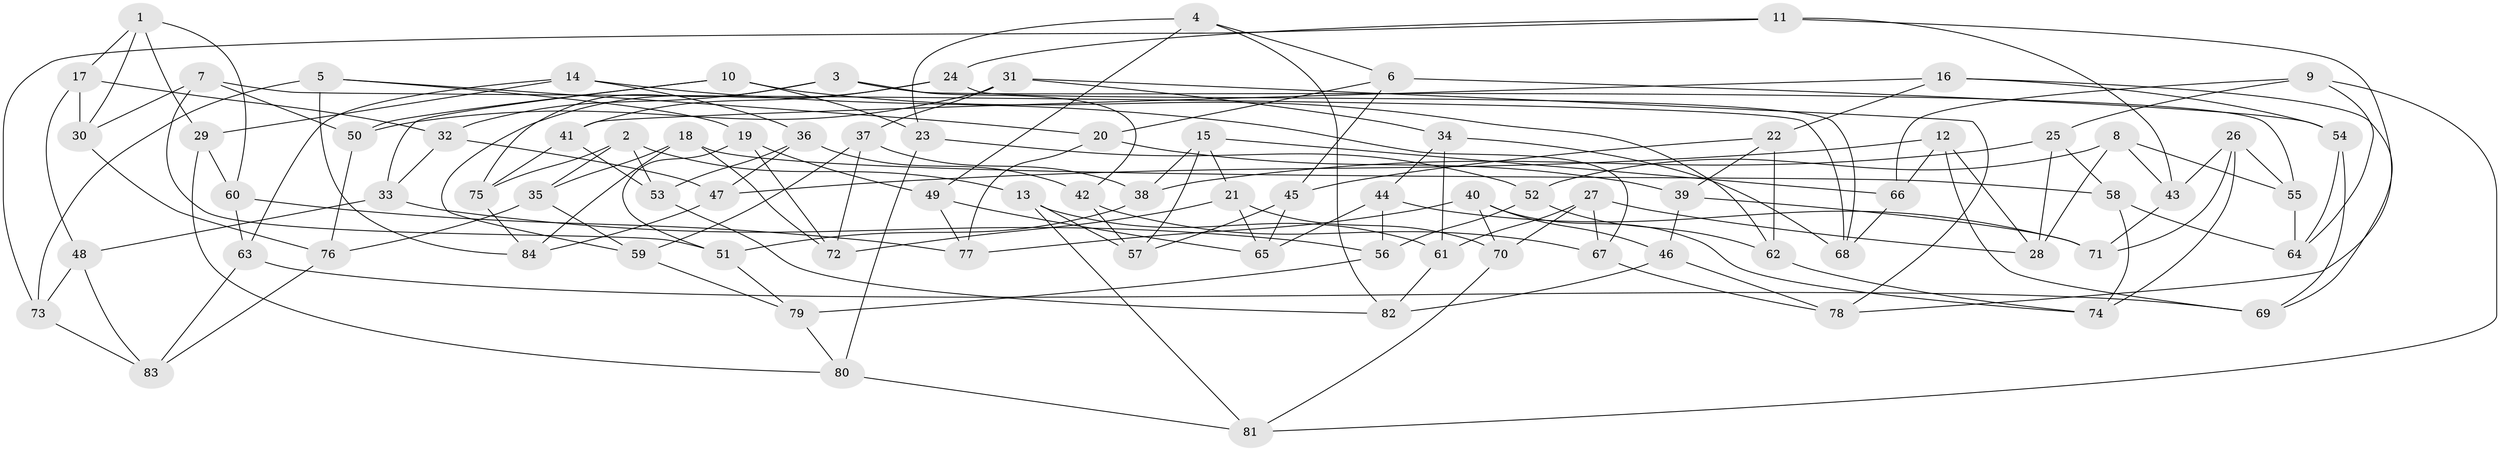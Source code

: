 // Generated by graph-tools (version 1.1) at 2025/38/03/09/25 02:38:07]
// undirected, 84 vertices, 168 edges
graph export_dot {
graph [start="1"]
  node [color=gray90,style=filled];
  1;
  2;
  3;
  4;
  5;
  6;
  7;
  8;
  9;
  10;
  11;
  12;
  13;
  14;
  15;
  16;
  17;
  18;
  19;
  20;
  21;
  22;
  23;
  24;
  25;
  26;
  27;
  28;
  29;
  30;
  31;
  32;
  33;
  34;
  35;
  36;
  37;
  38;
  39;
  40;
  41;
  42;
  43;
  44;
  45;
  46;
  47;
  48;
  49;
  50;
  51;
  52;
  53;
  54;
  55;
  56;
  57;
  58;
  59;
  60;
  61;
  62;
  63;
  64;
  65;
  66;
  67;
  68;
  69;
  70;
  71;
  72;
  73;
  74;
  75;
  76;
  77;
  78;
  79;
  80;
  81;
  82;
  83;
  84;
  1 -- 30;
  1 -- 17;
  1 -- 60;
  1 -- 29;
  2 -- 75;
  2 -- 53;
  2 -- 13;
  2 -- 35;
  3 -- 42;
  3 -- 75;
  3 -- 55;
  3 -- 32;
  4 -- 6;
  4 -- 82;
  4 -- 23;
  4 -- 49;
  5 -- 73;
  5 -- 19;
  5 -- 84;
  5 -- 20;
  6 -- 20;
  6 -- 54;
  6 -- 45;
  7 -- 50;
  7 -- 51;
  7 -- 30;
  7 -- 68;
  8 -- 52;
  8 -- 43;
  8 -- 55;
  8 -- 28;
  9 -- 25;
  9 -- 64;
  9 -- 81;
  9 -- 66;
  10 -- 33;
  10 -- 23;
  10 -- 50;
  10 -- 62;
  11 -- 78;
  11 -- 43;
  11 -- 73;
  11 -- 24;
  12 -- 66;
  12 -- 28;
  12 -- 47;
  12 -- 69;
  13 -- 61;
  13 -- 81;
  13 -- 57;
  14 -- 29;
  14 -- 67;
  14 -- 36;
  14 -- 63;
  15 -- 21;
  15 -- 66;
  15 -- 57;
  15 -- 38;
  16 -- 22;
  16 -- 41;
  16 -- 69;
  16 -- 54;
  17 -- 48;
  17 -- 32;
  17 -- 30;
  18 -- 72;
  18 -- 84;
  18 -- 35;
  18 -- 58;
  19 -- 72;
  19 -- 49;
  19 -- 51;
  20 -- 39;
  20 -- 77;
  21 -- 65;
  21 -- 72;
  21 -- 70;
  22 -- 39;
  22 -- 45;
  22 -- 62;
  23 -- 52;
  23 -- 80;
  24 -- 59;
  24 -- 41;
  24 -- 68;
  25 -- 38;
  25 -- 28;
  25 -- 58;
  26 -- 71;
  26 -- 55;
  26 -- 74;
  26 -- 43;
  27 -- 67;
  27 -- 28;
  27 -- 70;
  27 -- 61;
  29 -- 60;
  29 -- 80;
  30 -- 76;
  31 -- 34;
  31 -- 50;
  31 -- 78;
  31 -- 37;
  32 -- 33;
  32 -- 47;
  33 -- 56;
  33 -- 48;
  34 -- 61;
  34 -- 68;
  34 -- 44;
  35 -- 59;
  35 -- 76;
  36 -- 42;
  36 -- 53;
  36 -- 47;
  37 -- 72;
  37 -- 38;
  37 -- 59;
  38 -- 51;
  39 -- 71;
  39 -- 46;
  40 -- 70;
  40 -- 77;
  40 -- 74;
  40 -- 46;
  41 -- 53;
  41 -- 75;
  42 -- 57;
  42 -- 67;
  43 -- 71;
  44 -- 71;
  44 -- 65;
  44 -- 56;
  45 -- 65;
  45 -- 57;
  46 -- 78;
  46 -- 82;
  47 -- 84;
  48 -- 73;
  48 -- 83;
  49 -- 77;
  49 -- 65;
  50 -- 76;
  51 -- 79;
  52 -- 62;
  52 -- 56;
  53 -- 82;
  54 -- 64;
  54 -- 69;
  55 -- 64;
  56 -- 79;
  58 -- 64;
  58 -- 74;
  59 -- 79;
  60 -- 63;
  60 -- 77;
  61 -- 82;
  62 -- 74;
  63 -- 83;
  63 -- 69;
  66 -- 68;
  67 -- 78;
  70 -- 81;
  73 -- 83;
  75 -- 84;
  76 -- 83;
  79 -- 80;
  80 -- 81;
}
